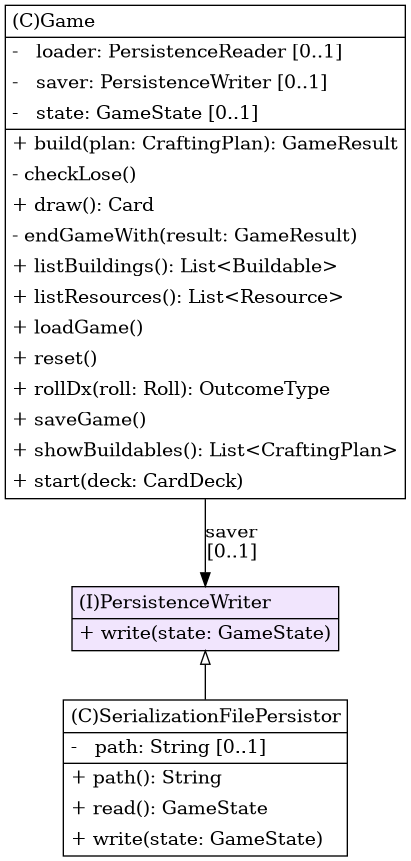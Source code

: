 @startuml

/' diagram meta data start
config=StructureConfiguration;
{
  "projectClassification": {
    "searchMode": "OpenProject", // OpenProject, AllProjects
    "includedProjects": "",
    "pathEndKeywords": "*.impl",
    "isClientPath": "",
    "isClientName": "",
    "isTestPath": "",
    "isTestName": "",
    "isMappingPath": "",
    "isMappingName": "",
    "isDataAccessPath": "",
    "isDataAccessName": "",
    "isDataStructurePath": "",
    "isDataStructureName": "",
    "isInterfaceStructuresPath": "",
    "isInterfaceStructuresName": "",
    "isEntryPointPath": "",
    "isEntryPointName": "",
    "treatFinalFieldsAsMandatory": false
  },
  "graphRestriction": {
    "classPackageExcludeFilter": "",
    "classPackageIncludeFilter": "",
    "classNameExcludeFilter": "",
    "classNameIncludeFilter": "",
    "methodNameExcludeFilter": "",
    "methodNameIncludeFilter": "",
    "removeByInheritance": "", // inheritance/annotation based filtering is done in a second step
    "removeByAnnotation": "",
    "removeByClassPackage": "", // cleanup the graph after inheritance/annotation based filtering is done
    "removeByClassName": "",
    "cutMappings": false,
    "cutEnum": false,
    "cutTests": true,
    "cutClient": true,
    "cutDataAccess": true,
    "cutInterfaceStructures": false,
    "cutDataStructures": true,
    "cutGetterAndSetter": true,
    "cutConstructors": true
  },
  "graphTraversal": {
    "forwardDepth": 1,
    "backwardDepth": 1,
    "classPackageExcludeFilter": "",
    "classPackageIncludeFilter": "",
    "classNameExcludeFilter": "",
    "classNameIncludeFilter": "",
    "methodNameExcludeFilter": "",
    "methodNameIncludeFilter": "",
    "hideMappings": false,
    "hideDataStructures": false,
    "hidePrivateMethods": false,
    "hideInterfaceCalls": false, // indirection: implementation -> interface (is hidden) -> implementation
    "onlyShowApplicationEntryPoints": false, // root node is included
    "useMethodCallsForStructureDiagram": "No" // ForwardOnly, BothDirections, No
  },
  "details": {
    "aggregation": "GroupByClass", // ByClass, GroupByClass, None
    "showClassGenericTypes": true,
    "showMethods": true,
    "showMethodParameterNames": true,
    "showMethodParameterTypes": true,
    "showMethodReturnType": true,
    "showPackageLevels": 0,
    "showDetailedClassStructure": true
  },
  "rootClass": "de.dhbw.karlsruhe.ase.application.PersistenceWriter",
  "extensionCallbackMethod": "" // qualified.class.name#methodName - signature: public static String method(String)
}
diagram meta data end '/



digraph g {
    rankdir="TB"
    splines=polyline
    

'nodes 
Game1052887806[
	label=<<TABLE BORDER="1" CELLBORDER="0" CELLPADDING="4" CELLSPACING="0">
<TR><TD ALIGN="LEFT" >(C)Game</TD></TR>
<HR/>
<TR><TD ALIGN="LEFT" >-   loader: PersistenceReader [0..1]</TD></TR>
<TR><TD ALIGN="LEFT" >-   saver: PersistenceWriter [0..1]</TD></TR>
<TR><TD ALIGN="LEFT" >-   state: GameState [0..1]</TD></TR>
<HR/>
<TR><TD ALIGN="LEFT" >+ build(plan: CraftingPlan): GameResult</TD></TR>
<TR><TD ALIGN="LEFT" >- checkLose()</TD></TR>
<TR><TD ALIGN="LEFT" >+ draw(): Card</TD></TR>
<TR><TD ALIGN="LEFT" >- endGameWith(result: GameResult)</TD></TR>
<TR><TD ALIGN="LEFT" >+ listBuildings(): List&lt;Buildable&gt;</TD></TR>
<TR><TD ALIGN="LEFT" >+ listResources(): List&lt;Resource&gt;</TD></TR>
<TR><TD ALIGN="LEFT" >+ loadGame()</TD></TR>
<TR><TD ALIGN="LEFT" >+ reset()</TD></TR>
<TR><TD ALIGN="LEFT" >+ rollDx(roll: Roll): OutcomeType</TD></TR>
<TR><TD ALIGN="LEFT" >+ saveGame()</TD></TR>
<TR><TD ALIGN="LEFT" >+ showBuildables(): List&lt;CraftingPlan&gt;</TD></TR>
<TR><TD ALIGN="LEFT" >+ start(deck: CardDeck)</TD></TR>
</TABLE>>
	style=filled
	margin=0
	shape=plaintext
	fillcolor="#FFFFFF"
];

PersistenceWriter1052887806[
	label=<<TABLE BORDER="1" CELLBORDER="0" CELLPADDING="4" CELLSPACING="0">
<TR><TD ALIGN="LEFT" >(I)PersistenceWriter</TD></TR>
<HR/>
<TR><TD ALIGN="LEFT" >+ write(state: GameState)</TD></TR>
</TABLE>>
	style=filled
	margin=0
	shape=plaintext
	fillcolor="#F1E5FD"
];

SerializationFilePersistor1997518945[
	label=<<TABLE BORDER="1" CELLBORDER="0" CELLPADDING="4" CELLSPACING="0">
<TR><TD ALIGN="LEFT" >(C)SerializationFilePersistor</TD></TR>
<HR/>
<TR><TD ALIGN="LEFT" >-   path: String [0..1]</TD></TR>
<HR/>
<TR><TD ALIGN="LEFT" >+ path(): String</TD></TR>
<TR><TD ALIGN="LEFT" >+ read(): GameState</TD></TR>
<TR><TD ALIGN="LEFT" >+ write(state: GameState)</TD></TR>
</TABLE>>
	style=filled
	margin=0
	shape=plaintext
	fillcolor="#FFFFFF"
];

'edges    
Game1052887806 -> PersistenceWriter1052887806[label="saver
[0..1]"];
PersistenceWriter1052887806 -> SerializationFilePersistor1997518945[arrowhead=none, arrowtail=empty, dir=both];
    
}
@enduml